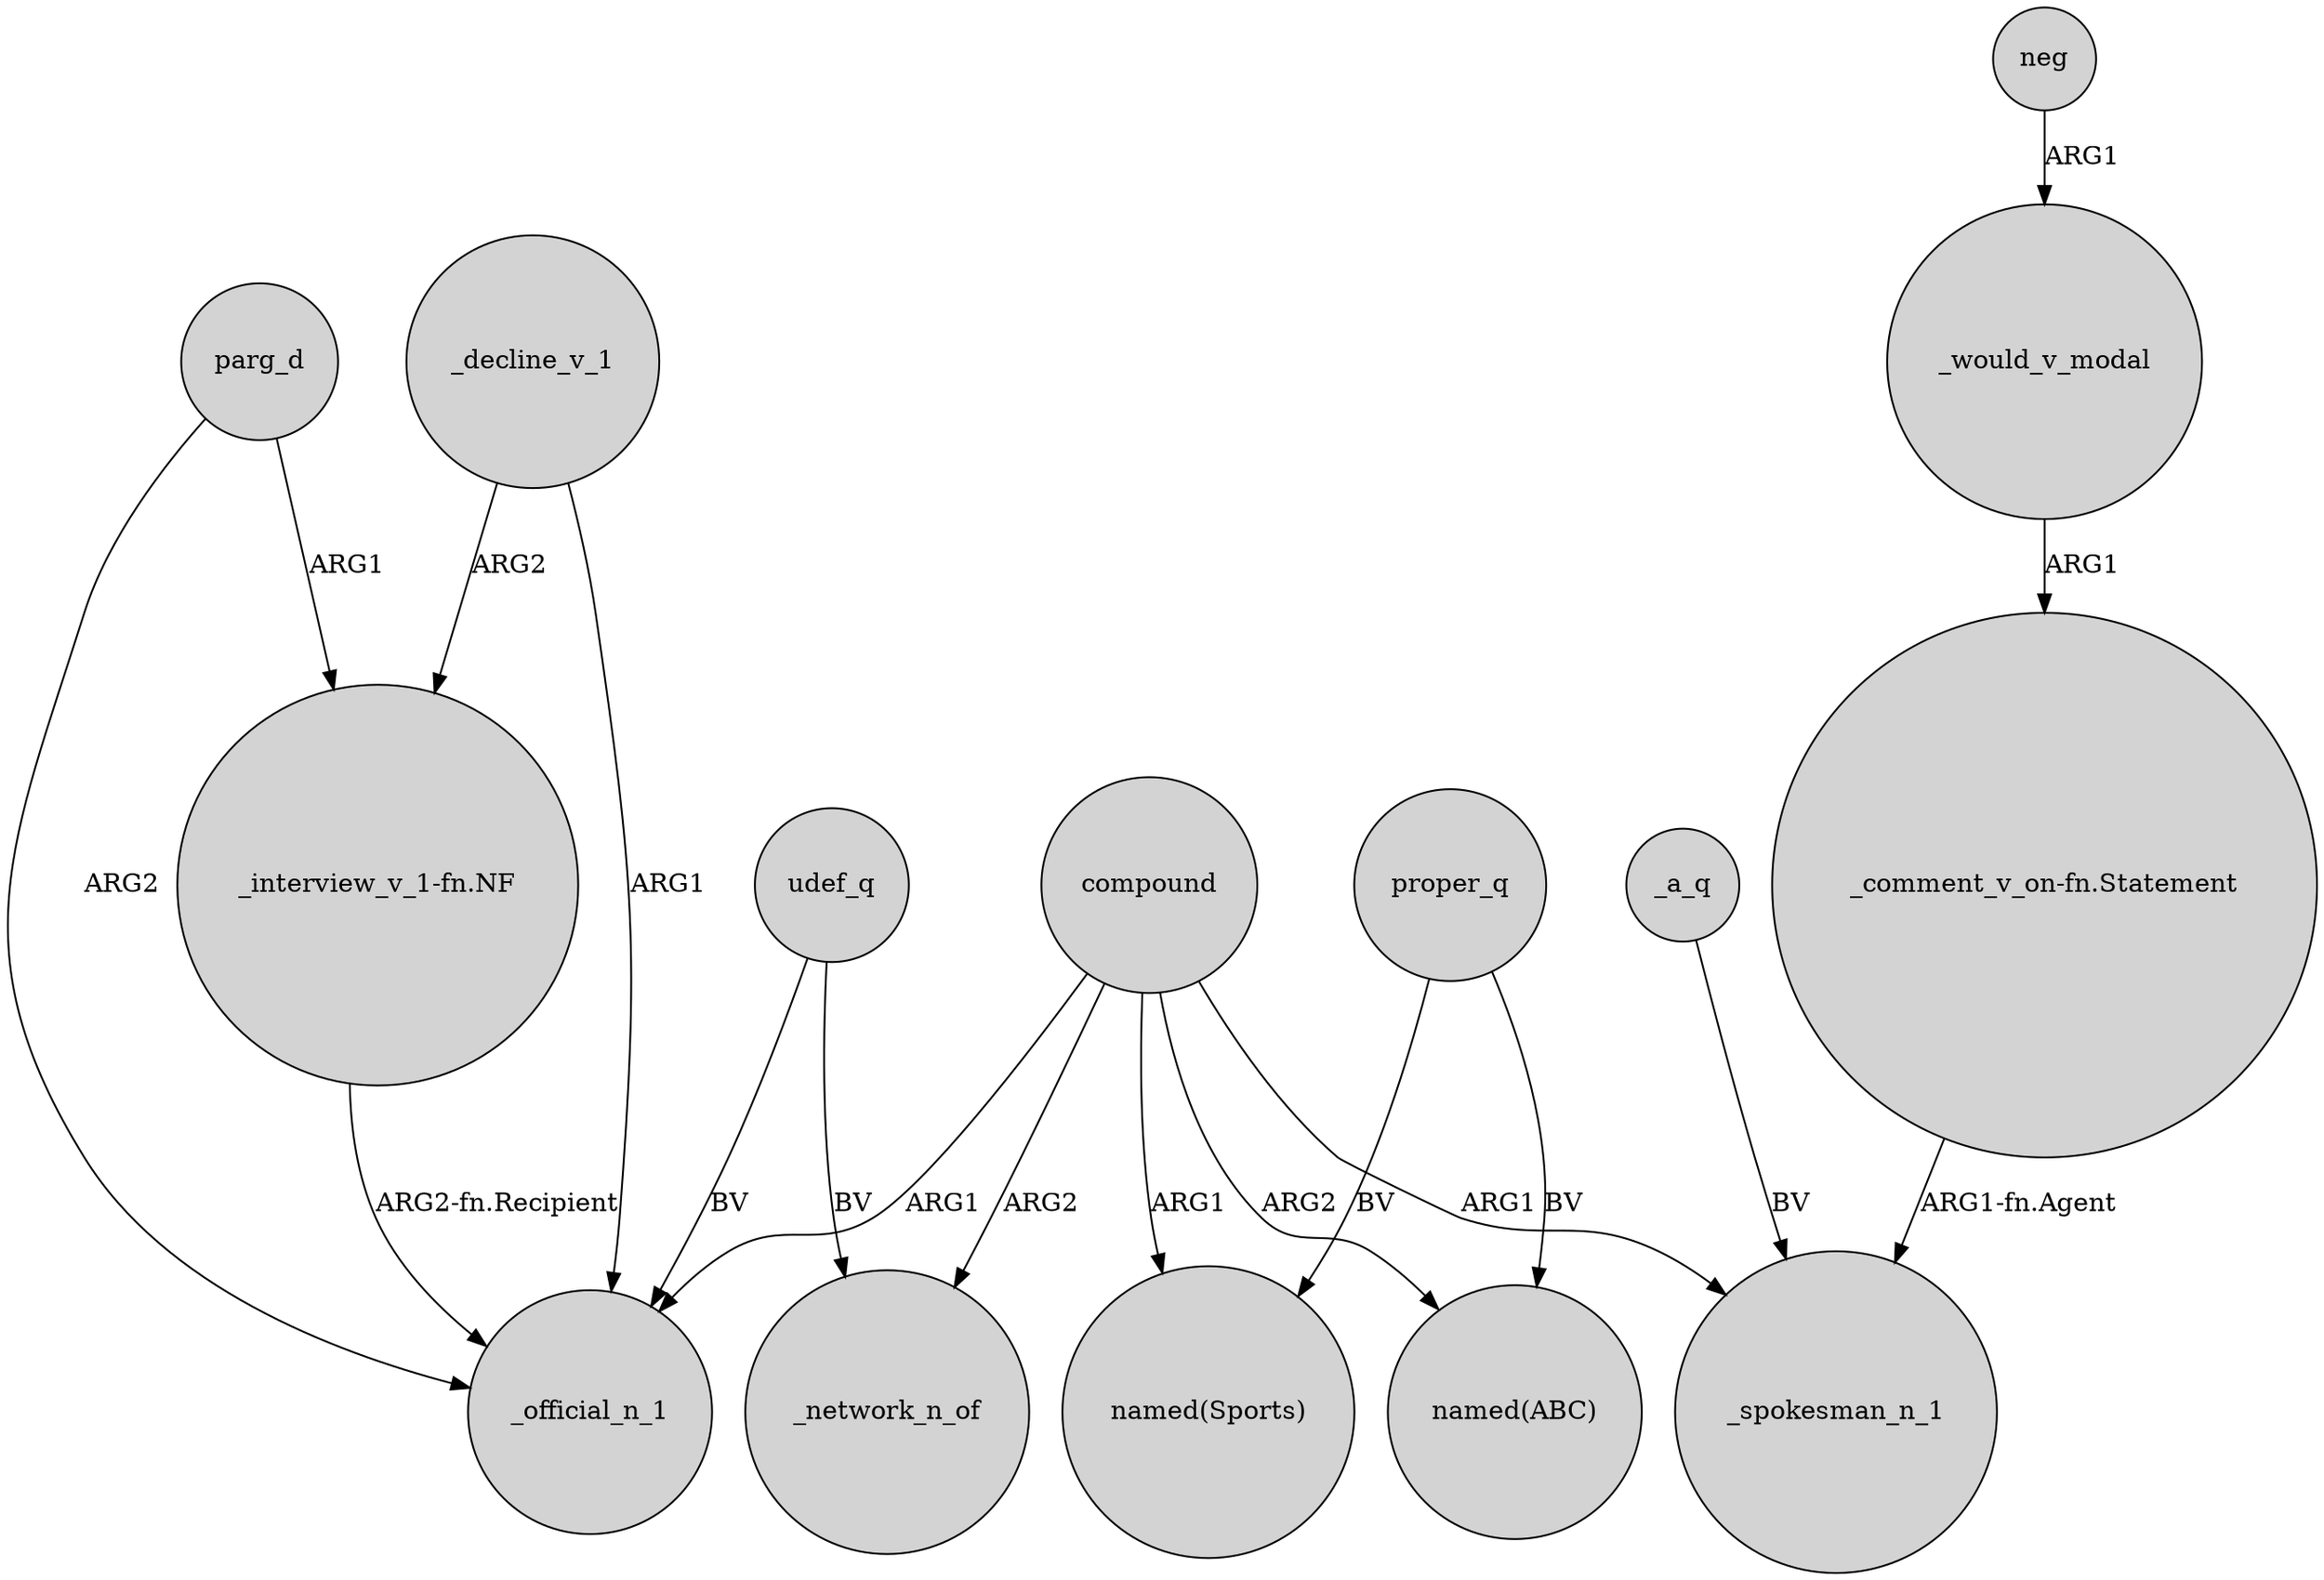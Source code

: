 digraph {
	node [shape=circle style=filled]
	parg_d -> "_interview_v_1-fn.NF" [label=ARG1]
	compound -> _official_n_1 [label=ARG1]
	compound -> _spokesman_n_1 [label=ARG1]
	"_interview_v_1-fn.NF" -> _official_n_1 [label="ARG2-fn.Recipient"]
	neg -> _would_v_modal [label=ARG1]
	_would_v_modal -> "_comment_v_on-fn.Statement" [label=ARG1]
	_decline_v_1 -> "_interview_v_1-fn.NF" [label=ARG2]
	compound -> "named(Sports)" [label=ARG1]
	_a_q -> _spokesman_n_1 [label=BV]
	udef_q -> _official_n_1 [label=BV]
	compound -> "named(ABC)" [label=ARG2]
	proper_q -> "named(Sports)" [label=BV]
	proper_q -> "named(ABC)" [label=BV]
	_decline_v_1 -> _official_n_1 [label=ARG1]
	"_comment_v_on-fn.Statement" -> _spokesman_n_1 [label="ARG1-fn.Agent"]
	parg_d -> _official_n_1 [label=ARG2]
	udef_q -> _network_n_of [label=BV]
	compound -> _network_n_of [label=ARG2]
}
